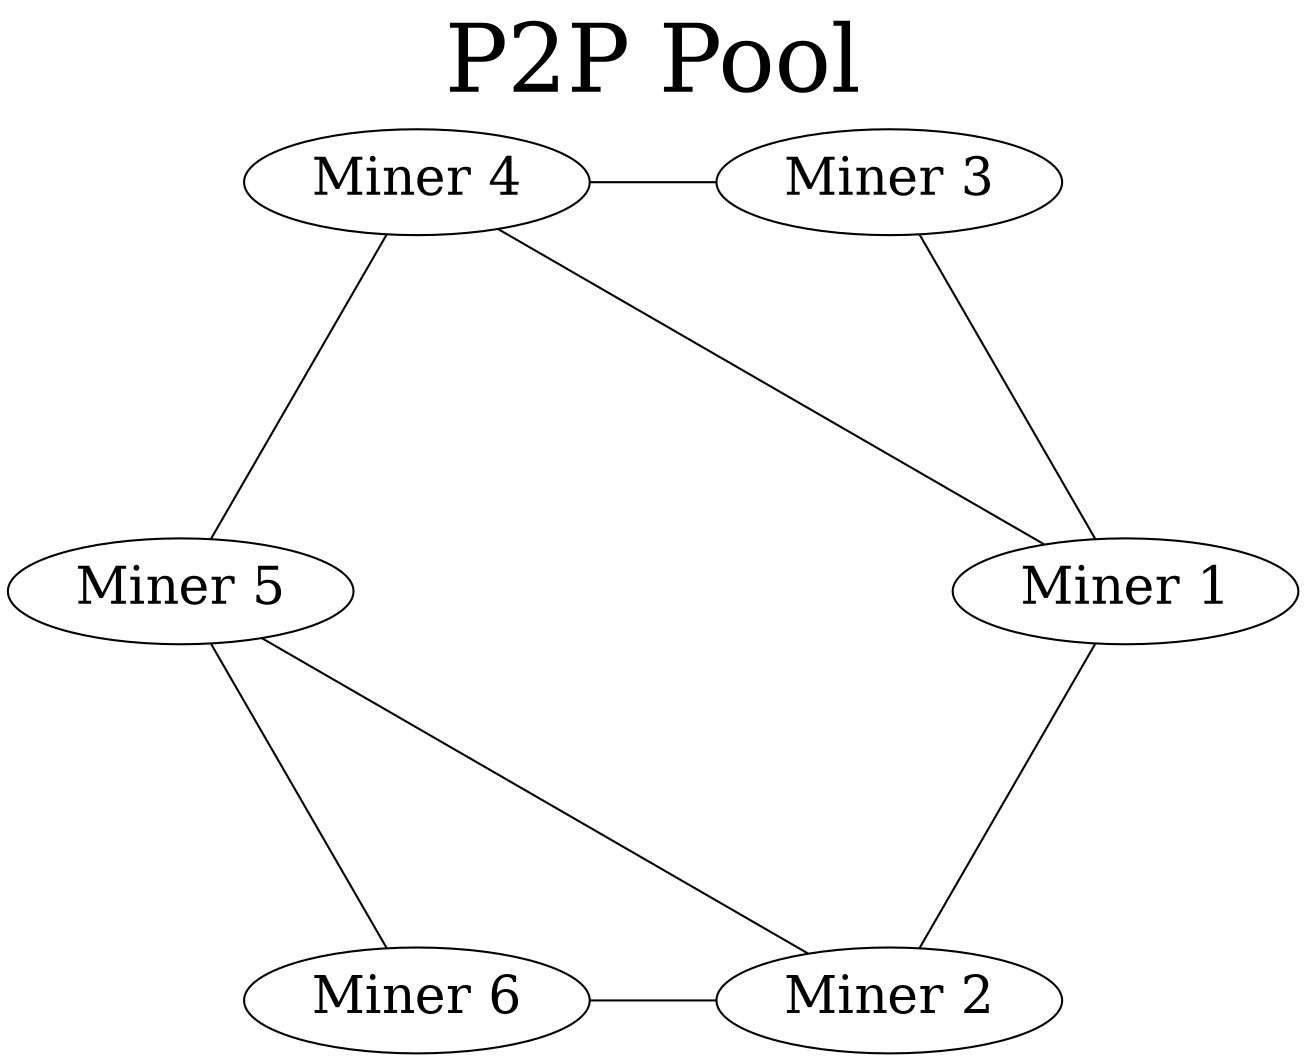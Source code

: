 graph happiness {
    labelloc="t"
    // pad=0.5
    fontsize=45
    label="P2P Pool"
    layout=circo;
    rankdir="LR";
    // graph [ranksep=2];
    node [fontsize=25]
    "Miner 1"
    "Miner 2"
    "Miner 3"
    "Miner 4"
    "Miner 5"
    "Miner 6"
    
    "Miner 1" -- {
	"Miner 2"
	"Miner 3"
	"Miner 4"
    }

    // "Miner 2" -- {
    // 	"Miner 4"
    // }

    "Miner 3" -- {
	"Miner 4"
    }

    "Miner 4" -- {
	"Miner 5"
    }

    "Miner 5" -- {
	"Miner 2"
	"Miner 6"
    }

    "Miner 6" -- {
	"Miner 2"
    }    
}
